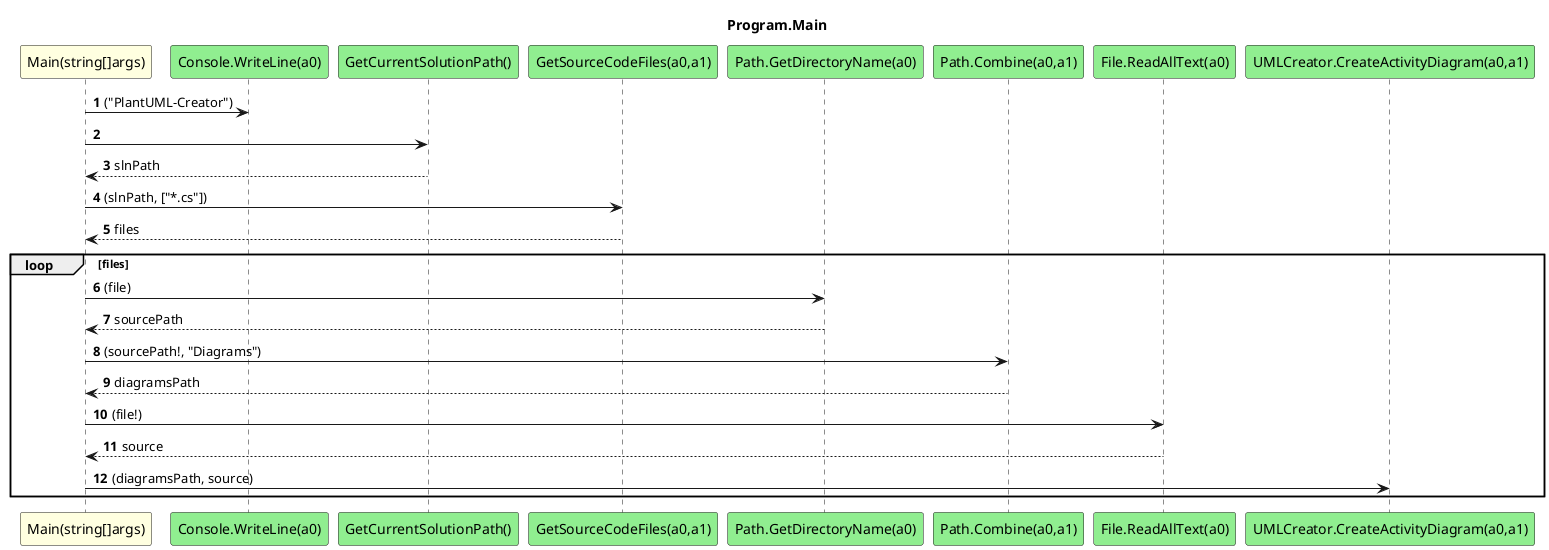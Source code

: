 @startuml Program.Main
title Program.Main
participant "Main(string[]args)" as Main_p0 #LightYellow
participant "Console.WriteLine(a0)" as Console_WriteLine_a0 #LightGreen
participant "GetCurrentSolutionPath()" as GetCurrentSolutionPath #LightGreen
participant "GetSourceCodeFiles(a0,a1)" as GetSourceCodeFiles_a0_a1 #LightGreen
participant "Path.GetDirectoryName(a0)" as Path_GetDirectoryName_a0 #LightGreen
participant "Path.Combine(a0,a1)" as Path_Combine_a0_a1 #LightGreen
participant "File.ReadAllText(a0)" as File_ReadAllText_a0 #LightGreen
participant "UMLCreator.CreateActivityDiagram(a0,a1)" as UMLCreator_CreateActivityDiagram_a0_a1 #LightGreen
autonumber
Main_p0 -> Console_WriteLine_a0 : ("PlantUML-Creator")
Main_p0 -> GetCurrentSolutionPath
GetCurrentSolutionPath --> Main_p0 : slnPath
Main_p0 -> GetSourceCodeFiles_a0_a1 : (slnPath, ["*.cs"])
GetSourceCodeFiles_a0_a1 --> Main_p0 : files
loop files
    Main_p0 -> Path_GetDirectoryName_a0 : (file)
    Path_GetDirectoryName_a0 --> Main_p0 : sourcePath
    Main_p0 -> Path_Combine_a0_a1 : (sourcePath!, "Diagrams")
    Path_Combine_a0_a1 --> Main_p0 : diagramsPath
    Main_p0 -> File_ReadAllText_a0 : (file!)
    File_ReadAllText_a0 --> Main_p0 : source
    Main_p0 -> UMLCreator_CreateActivityDiagram_a0_a1 : (diagramsPath, source)
end
@enduml
